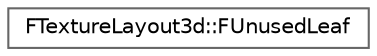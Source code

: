 digraph "Graphical Class Hierarchy"
{
 // INTERACTIVE_SVG=YES
 // LATEX_PDF_SIZE
  bgcolor="transparent";
  edge [fontname=Helvetica,fontsize=10,labelfontname=Helvetica,labelfontsize=10];
  node [fontname=Helvetica,fontsize=10,shape=box,height=0.2,width=0.4];
  rankdir="LR";
  Node0 [id="Node000000",label="FTextureLayout3d::FUnusedLeaf",height=0.2,width=0.4,color="grey40", fillcolor="white", style="filled",URL="$d7/dae/structFTextureLayout3d_1_1FUnusedLeaf.html",tooltip=" "];
}
